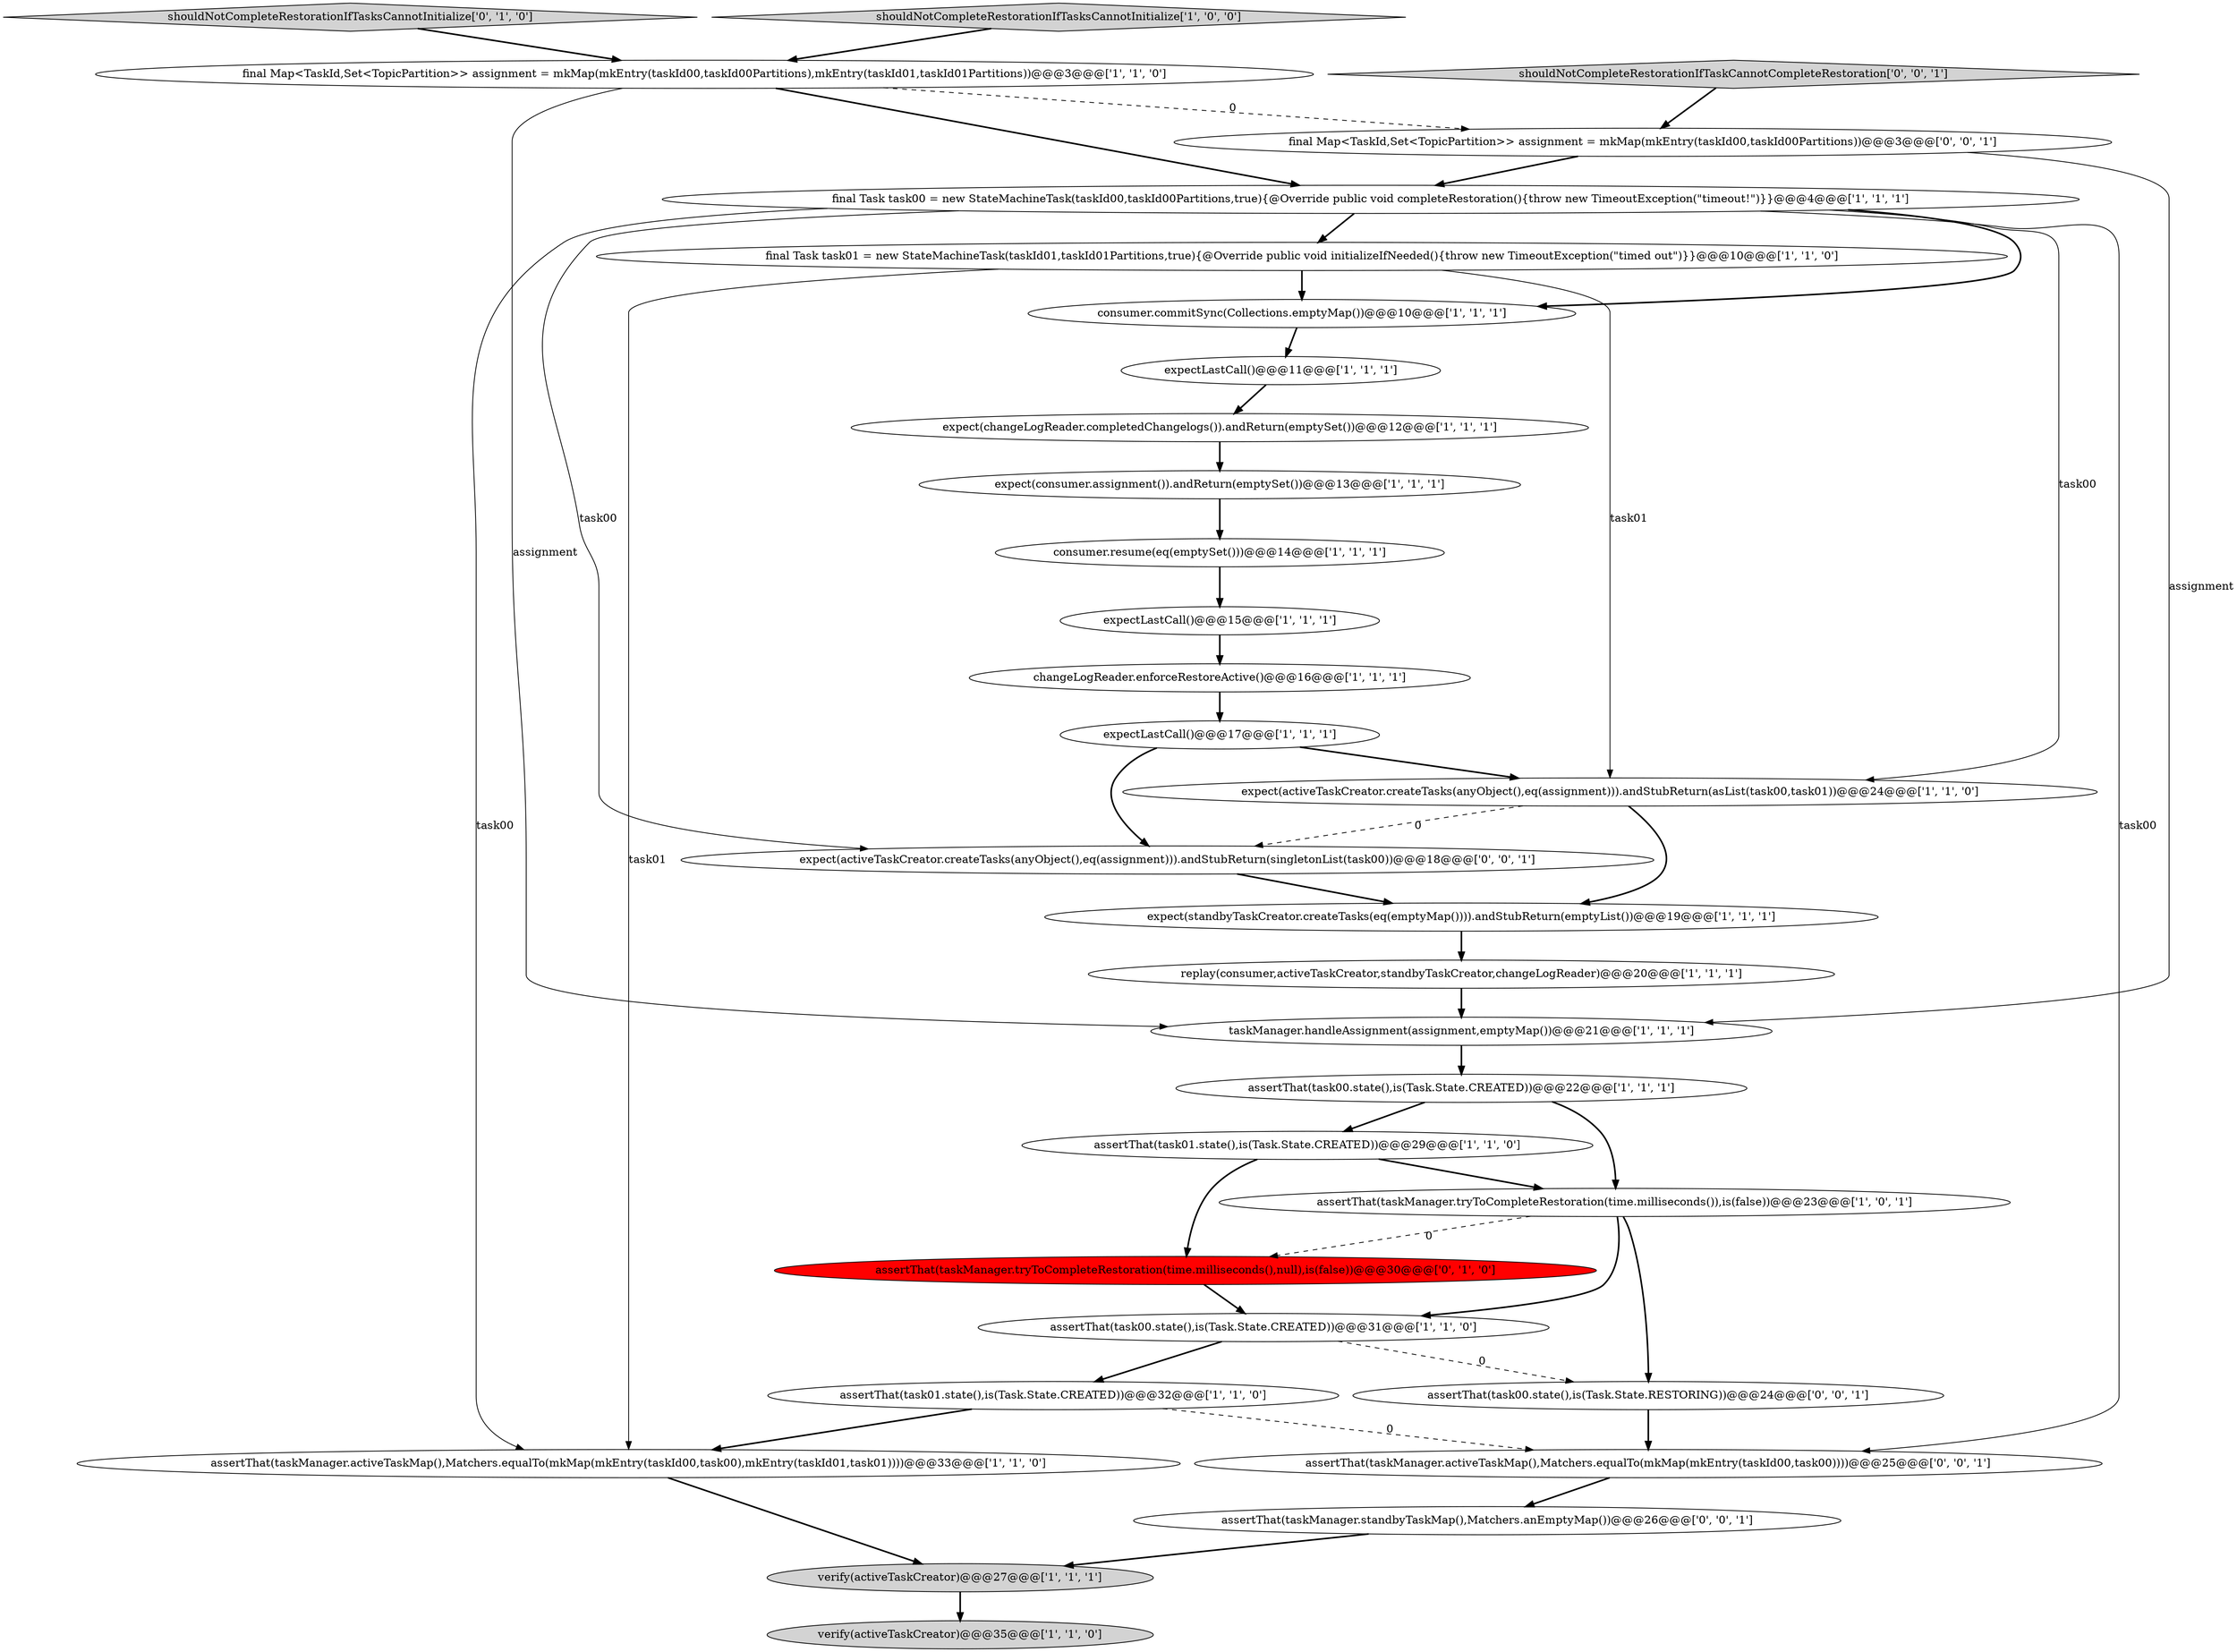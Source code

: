 digraph {
24 [style = filled, label = "shouldNotCompleteRestorationIfTasksCannotInitialize['0', '1', '0']", fillcolor = lightgray, shape = diamond image = "AAA0AAABBB2BBB"];
19 [style = filled, label = "final Task task00 = new StateMachineTask(taskId00,taskId00Partitions,true){@Override public void completeRestoration(){throw new TimeoutException(\"timeout!\")}}@@@4@@@['1', '1', '1']", fillcolor = white, shape = ellipse image = "AAA0AAABBB1BBB"];
27 [style = filled, label = "assertThat(task00.state(),is(Task.State.RESTORING))@@@24@@@['0', '0', '1']", fillcolor = white, shape = ellipse image = "AAA0AAABBB3BBB"];
2 [style = filled, label = "replay(consumer,activeTaskCreator,standbyTaskCreator,changeLogReader)@@@20@@@['1', '1', '1']", fillcolor = white, shape = ellipse image = "AAA0AAABBB1BBB"];
1 [style = filled, label = "final Task task01 = new StateMachineTask(taskId01,taskId01Partitions,true){@Override public void initializeIfNeeded(){throw new TimeoutException(\"timed out\")}}@@@10@@@['1', '1', '0']", fillcolor = white, shape = ellipse image = "AAA0AAABBB1BBB"];
29 [style = filled, label = "expect(activeTaskCreator.createTasks(anyObject(),eq(assignment))).andStubReturn(singletonList(task00))@@@18@@@['0', '0', '1']", fillcolor = white, shape = ellipse image = "AAA0AAABBB3BBB"];
22 [style = filled, label = "shouldNotCompleteRestorationIfTasksCannotInitialize['1', '0', '0']", fillcolor = lightgray, shape = diamond image = "AAA0AAABBB1BBB"];
0 [style = filled, label = "expectLastCall()@@@15@@@['1', '1', '1']", fillcolor = white, shape = ellipse image = "AAA0AAABBB1BBB"];
14 [style = filled, label = "final Map<TaskId,Set<TopicPartition>> assignment = mkMap(mkEntry(taskId00,taskId00Partitions),mkEntry(taskId01,taskId01Partitions))@@@3@@@['1', '1', '0']", fillcolor = white, shape = ellipse image = "AAA0AAABBB1BBB"];
4 [style = filled, label = "taskManager.handleAssignment(assignment,emptyMap())@@@21@@@['1', '1', '1']", fillcolor = white, shape = ellipse image = "AAA0AAABBB1BBB"];
12 [style = filled, label = "assertThat(taskManager.tryToCompleteRestoration(time.milliseconds()),is(false))@@@23@@@['1', '0', '1']", fillcolor = white, shape = ellipse image = "AAA0AAABBB1BBB"];
9 [style = filled, label = "verify(activeTaskCreator)@@@27@@@['1', '1', '1']", fillcolor = lightgray, shape = ellipse image = "AAA0AAABBB1BBB"];
16 [style = filled, label = "expect(activeTaskCreator.createTasks(anyObject(),eq(assignment))).andStubReturn(asList(task00,task01))@@@24@@@['1', '1', '0']", fillcolor = white, shape = ellipse image = "AAA0AAABBB1BBB"];
18 [style = filled, label = "expect(standbyTaskCreator.createTasks(eq(emptyMap()))).andStubReturn(emptyList())@@@19@@@['1', '1', '1']", fillcolor = white, shape = ellipse image = "AAA0AAABBB1BBB"];
6 [style = filled, label = "assertThat(task01.state(),is(Task.State.CREATED))@@@29@@@['1', '1', '0']", fillcolor = white, shape = ellipse image = "AAA0AAABBB1BBB"];
7 [style = filled, label = "assertThat(taskManager.activeTaskMap(),Matchers.equalTo(mkMap(mkEntry(taskId00,task00),mkEntry(taskId01,task01))))@@@33@@@['1', '1', '0']", fillcolor = white, shape = ellipse image = "AAA0AAABBB1BBB"];
26 [style = filled, label = "final Map<TaskId,Set<TopicPartition>> assignment = mkMap(mkEntry(taskId00,taskId00Partitions))@@@3@@@['0', '0', '1']", fillcolor = white, shape = ellipse image = "AAA0AAABBB3BBB"];
11 [style = filled, label = "expect(changeLogReader.completedChangelogs()).andReturn(emptySet())@@@12@@@['1', '1', '1']", fillcolor = white, shape = ellipse image = "AAA0AAABBB1BBB"];
8 [style = filled, label = "consumer.resume(eq(emptySet()))@@@14@@@['1', '1', '1']", fillcolor = white, shape = ellipse image = "AAA0AAABBB1BBB"];
21 [style = filled, label = "expectLastCall()@@@11@@@['1', '1', '1']", fillcolor = white, shape = ellipse image = "AAA0AAABBB1BBB"];
25 [style = filled, label = "assertThat(taskManager.tryToCompleteRestoration(time.milliseconds(),null),is(false))@@@30@@@['0', '1', '0']", fillcolor = red, shape = ellipse image = "AAA1AAABBB2BBB"];
13 [style = filled, label = "verify(activeTaskCreator)@@@35@@@['1', '1', '0']", fillcolor = lightgray, shape = ellipse image = "AAA0AAABBB1BBB"];
15 [style = filled, label = "changeLogReader.enforceRestoreActive()@@@16@@@['1', '1', '1']", fillcolor = white, shape = ellipse image = "AAA0AAABBB1BBB"];
5 [style = filled, label = "assertThat(task00.state(),is(Task.State.CREATED))@@@22@@@['1', '1', '1']", fillcolor = white, shape = ellipse image = "AAA0AAABBB1BBB"];
20 [style = filled, label = "expect(consumer.assignment()).andReturn(emptySet())@@@13@@@['1', '1', '1']", fillcolor = white, shape = ellipse image = "AAA0AAABBB1BBB"];
30 [style = filled, label = "assertThat(taskManager.activeTaskMap(),Matchers.equalTo(mkMap(mkEntry(taskId00,task00))))@@@25@@@['0', '0', '1']", fillcolor = white, shape = ellipse image = "AAA0AAABBB3BBB"];
23 [style = filled, label = "assertThat(task00.state(),is(Task.State.CREATED))@@@31@@@['1', '1', '0']", fillcolor = white, shape = ellipse image = "AAA0AAABBB1BBB"];
3 [style = filled, label = "expectLastCall()@@@17@@@['1', '1', '1']", fillcolor = white, shape = ellipse image = "AAA0AAABBB1BBB"];
31 [style = filled, label = "shouldNotCompleteRestorationIfTaskCannotCompleteRestoration['0', '0', '1']", fillcolor = lightgray, shape = diamond image = "AAA0AAABBB3BBB"];
17 [style = filled, label = "assertThat(task01.state(),is(Task.State.CREATED))@@@32@@@['1', '1', '0']", fillcolor = white, shape = ellipse image = "AAA0AAABBB1BBB"];
10 [style = filled, label = "consumer.commitSync(Collections.emptyMap())@@@10@@@['1', '1', '1']", fillcolor = white, shape = ellipse image = "AAA0AAABBB1BBB"];
28 [style = filled, label = "assertThat(taskManager.standbyTaskMap(),Matchers.anEmptyMap())@@@26@@@['0', '0', '1']", fillcolor = white, shape = ellipse image = "AAA0AAABBB3BBB"];
1->7 [style = solid, label="task01"];
14->4 [style = solid, label="assignment"];
11->20 [style = bold, label=""];
19->29 [style = solid, label="task00"];
16->18 [style = bold, label=""];
26->4 [style = solid, label="assignment"];
23->27 [style = dashed, label="0"];
25->23 [style = bold, label=""];
27->30 [style = bold, label=""];
28->9 [style = bold, label=""];
14->19 [style = bold, label=""];
19->10 [style = bold, label=""];
10->21 [style = bold, label=""];
3->16 [style = bold, label=""];
18->2 [style = bold, label=""];
26->19 [style = bold, label=""];
15->3 [style = bold, label=""];
19->7 [style = solid, label="task00"];
2->4 [style = bold, label=""];
0->15 [style = bold, label=""];
14->26 [style = dashed, label="0"];
29->18 [style = bold, label=""];
24->14 [style = bold, label=""];
8->0 [style = bold, label=""];
17->7 [style = bold, label=""];
7->9 [style = bold, label=""];
19->1 [style = bold, label=""];
31->26 [style = bold, label=""];
20->8 [style = bold, label=""];
30->28 [style = bold, label=""];
12->25 [style = dashed, label="0"];
5->6 [style = bold, label=""];
21->11 [style = bold, label=""];
5->12 [style = bold, label=""];
1->16 [style = solid, label="task01"];
16->29 [style = dashed, label="0"];
23->17 [style = bold, label=""];
12->23 [style = bold, label=""];
22->14 [style = bold, label=""];
1->10 [style = bold, label=""];
19->16 [style = solid, label="task00"];
17->30 [style = dashed, label="0"];
4->5 [style = bold, label=""];
12->27 [style = bold, label=""];
3->29 [style = bold, label=""];
6->25 [style = bold, label=""];
9->13 [style = bold, label=""];
19->30 [style = solid, label="task00"];
6->12 [style = bold, label=""];
}
